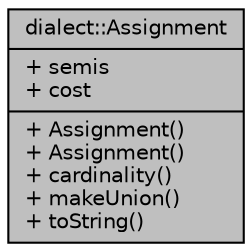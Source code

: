 digraph "dialect::Assignment"
{
  edge [fontname="Helvetica",fontsize="10",labelfontname="Helvetica",labelfontsize="10"];
  node [fontname="Helvetica",fontsize="10",shape=record];
  Node1 [label="{dialect::Assignment\n|+ semis\l+ cost\l|+ Assignment()\l+ Assignment()\l+ cardinality()\l+ makeUnion()\l+ toString()\l}",height=0.2,width=0.4,color="black", fillcolor="grey75", style="filled", fontcolor="black"];
}
